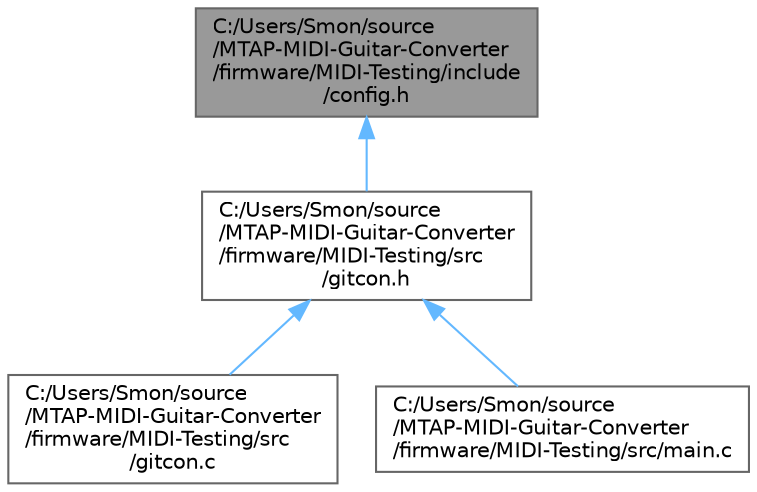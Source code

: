 digraph "C:/Users/Smon/source/MTAP-MIDI-Guitar-Converter/firmware/MIDI-Testing/include/config.h"
{
 // LATEX_PDF_SIZE
  bgcolor="transparent";
  edge [fontname=Helvetica,fontsize=10,labelfontname=Helvetica,labelfontsize=10];
  node [fontname=Helvetica,fontsize=10,shape=box,height=0.2,width=0.4];
  Node1 [label="C:/Users/Smon/source\l/MTAP-MIDI-Guitar-Converter\l/firmware/MIDI-Testing/include\l/config.h",height=0.2,width=0.4,color="gray40", fillcolor="grey60", style="filled", fontcolor="black",tooltip=" "];
  Node1 -> Node2 [dir="back",color="steelblue1",style="solid"];
  Node2 [label="C:/Users/Smon/source\l/MTAP-MIDI-Guitar-Converter\l/firmware/MIDI-Testing/src\l/gitcon.h",height=0.2,width=0.4,color="grey40", fillcolor="white", style="filled",URL="$gitcon_8h.html",tooltip=" "];
  Node2 -> Node3 [dir="back",color="steelblue1",style="solid"];
  Node3 [label="C:/Users/Smon/source\l/MTAP-MIDI-Guitar-Converter\l/firmware/MIDI-Testing/src\l/gitcon.c",height=0.2,width=0.4,color="grey40", fillcolor="white", style="filled",URL="$gitcon_8c.html",tooltip=" "];
  Node2 -> Node4 [dir="back",color="steelblue1",style="solid"];
  Node4 [label="C:/Users/Smon/source\l/MTAP-MIDI-Guitar-Converter\l/firmware/MIDI-Testing/src/main.c",height=0.2,width=0.4,color="grey40", fillcolor="white", style="filled",URL="$main_8c.html",tooltip="main file for gitcon project"];
}

